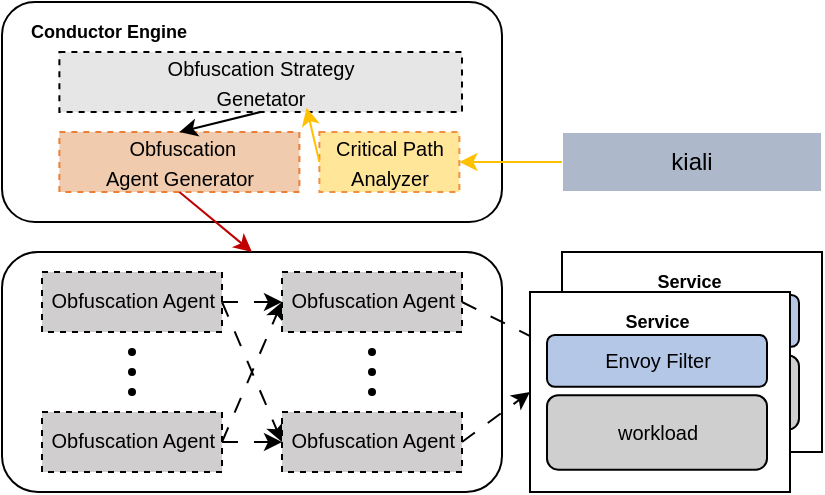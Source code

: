 <mxfile version="26.2.9">
  <diagram name="第 1 页" id="qtbnUa6J9ApBmLn-pT76">
    <mxGraphModel dx="870" dy="468" grid="1" gridSize="10" guides="1" tooltips="1" connect="1" arrows="1" fold="1" page="1" pageScale="1" pageWidth="827" pageHeight="1169" math="0" shadow="0">
      <root>
        <mxCell id="0" />
        <mxCell id="1" parent="0" />
        <mxCell id="pQrbv8YPV8smXKK3u01n-114" value="" style="group" vertex="1" connectable="0" parent="1">
          <mxGeometry x="370" y="180" width="130" height="100" as="geometry" />
        </mxCell>
        <mxCell id="pQrbv8YPV8smXKK3u01n-115" value="&lt;b&gt;&lt;font style=&quot;font-size: 9px;&quot;&gt;Service&amp;nbsp;&lt;/font&gt;&lt;/b&gt;" style="rounded=0;whiteSpace=wrap;html=1;align=center;verticalAlign=top;container=0;" vertex="1" parent="pQrbv8YPV8smXKK3u01n-114">
          <mxGeometry width="130" height="100" as="geometry" />
        </mxCell>
        <mxCell id="pQrbv8YPV8smXKK3u01n-116" value="&lt;font style=&quot;font-size: 10px;&quot;&gt;Envoy&amp;nbsp;&lt;/font&gt;&lt;span style=&quot;font-size: 10px; background-color: transparent; color: light-dark(rgb(0, 0, 0), rgb(255, 255, 255));&quot;&gt;Filter&amp;nbsp;&lt;/span&gt;&lt;span style=&quot;font-size: 10px; background-color: transparent; color: light-dark(rgb(0, 0, 0), rgb(255, 255, 255));&quot;&gt;(OA)&lt;/span&gt;" style="rounded=1;whiteSpace=wrap;html=1;fillColor=light-dark(#b4c7e7, #ededed);container=0;" vertex="1" parent="pQrbv8YPV8smXKK3u01n-114">
          <mxGeometry x="8.5" y="21.47" width="110" height="25.88" as="geometry" />
        </mxCell>
        <mxCell id="pQrbv8YPV8smXKK3u01n-117" value="&lt;font style=&quot;font-size: 10px;&quot;&gt;workload&lt;/font&gt;" style="rounded=1;whiteSpace=wrap;html=1;fillColor=#D0CFCF;container=0;" vertex="1" parent="pQrbv8YPV8smXKK3u01n-114">
          <mxGeometry x="8.5" y="51.62" width="110" height="37.2" as="geometry" />
        </mxCell>
        <mxCell id="pQrbv8YPV8smXKK3u01n-1" value="kiali" style="rounded=0;whiteSpace=wrap;html=1;fillColor=light-dark(#adb9ca, #ededed);strokeColor=light-dark(#ffffff, #ededed);" vertex="1" parent="1">
          <mxGeometry x="370" y="120" width="130" height="30" as="geometry" />
        </mxCell>
        <mxCell id="pQrbv8YPV8smXKK3u01n-73" value="&lt;b&gt;&lt;span style=&quot;font-size: 9px;&quot;&gt;&amp;nbsp; &amp;nbsp; &amp;nbsp;Conductor Engine&lt;/span&gt;&lt;/b&gt;" style="rounded=1;whiteSpace=wrap;html=1;align=left;verticalAlign=top;" vertex="1" parent="1">
          <mxGeometry x="90" y="55" width="250" height="110" as="geometry" />
        </mxCell>
        <mxCell id="pQrbv8YPV8smXKK3u01n-37" value="&lt;font style=&quot;font-size: 10px;&quot;&gt;Critical Path&lt;/font&gt;&lt;div&gt;&lt;font style=&quot;font-size: 10px;&quot;&gt;Analyzer&lt;/font&gt;&lt;/div&gt;" style="rounded=0;whiteSpace=wrap;html=1;fillColor=light-dark(#ffe699, #ededed);dashed=1;strokeColor=light-dark(#f09044, #ededed);" vertex="1" parent="1">
          <mxGeometry x="248.69" y="120" width="70" height="30" as="geometry" />
        </mxCell>
        <mxCell id="pQrbv8YPV8smXKK3u01n-38" value="&lt;span style=&quot;font-size: 10px; text-align: left;&quot;&gt;&amp;nbsp;Obfuscation Agent&lt;/span&gt;&lt;span style=&quot;text-align: left;&quot;&gt;&lt;font style=&quot;font-size: 10px;&quot;&gt;&amp;nbsp;Generator&lt;/font&gt;&lt;/span&gt;" style="rounded=0;whiteSpace=wrap;html=1;fillColor=light-dark(#f0cbad, #ededed);strokeColor=light-dark(#ed7e35, #ededed);dashed=1;" vertex="1" parent="1">
          <mxGeometry x="118.69" y="120" width="120" height="30" as="geometry" />
        </mxCell>
        <mxCell id="pQrbv8YPV8smXKK3u01n-39" value="&lt;font style=&quot;font-size: 10px;&quot;&gt;&lt;span style=&quot;text-align: left;&quot;&gt;Obfuscation&amp;nbsp;&lt;/span&gt;&lt;span style=&quot;text-align: left;&quot;&gt;S&lt;/span&gt;trategy&lt;/font&gt;&lt;div&gt;&lt;font style=&quot;font-size: 10px;&quot;&gt;Genetator&lt;/font&gt;&lt;/div&gt;" style="rounded=0;whiteSpace=wrap;html=1;fillColor=light-dark(#e7e6e6, #ededed);strokeColor=light-dark(#000000,#000000);dashed=1;" vertex="1" parent="1">
          <mxGeometry x="118.69" y="80" width="201.31" height="30" as="geometry" />
        </mxCell>
        <mxCell id="pQrbv8YPV8smXKK3u01n-40" value="" style="endArrow=classic;html=1;rounded=0;exitX=0;exitY=0.5;exitDx=0;exitDy=0;entryX=0.614;entryY=0.928;entryDx=0;entryDy=0;strokeColor=light-dark(#ffc000, #ededed);entryPerimeter=0;" edge="1" parent="1" source="pQrbv8YPV8smXKK3u01n-37" target="pQrbv8YPV8smXKK3u01n-39">
          <mxGeometry width="50" height="50" relative="1" as="geometry">
            <mxPoint x="158.69" y="300" as="sourcePoint" />
            <mxPoint x="208.69" y="250" as="targetPoint" />
            <Array as="points" />
          </mxGeometry>
        </mxCell>
        <mxCell id="pQrbv8YPV8smXKK3u01n-42" value="" style="curved=1;endArrow=classic;html=1;rounded=0;exitX=0.5;exitY=1;exitDx=0;exitDy=0;entryX=0.5;entryY=0;entryDx=0;entryDy=0;strokeColor=light-dark(#000000,#000000);" edge="1" parent="1" source="pQrbv8YPV8smXKK3u01n-39" target="pQrbv8YPV8smXKK3u01n-38">
          <mxGeometry width="50" height="50" relative="1" as="geometry">
            <mxPoint x="-31.31" y="180" as="sourcePoint" />
            <mxPoint x="18.69" y="130" as="targetPoint" />
            <Array as="points" />
          </mxGeometry>
        </mxCell>
        <mxCell id="pQrbv8YPV8smXKK3u01n-2" value="" style="endArrow=classic;html=1;rounded=0;exitX=0;exitY=0.5;exitDx=0;exitDy=0;entryX=1;entryY=0.5;entryDx=0;entryDy=0;fillColor=#fff2cc;strokeColor=light-dark(#ffc000, #6d5100);" edge="1" parent="1" source="pQrbv8YPV8smXKK3u01n-1" target="pQrbv8YPV8smXKK3u01n-37">
          <mxGeometry width="50" height="50" relative="1" as="geometry">
            <mxPoint x="400" y="190" as="sourcePoint" />
            <mxPoint x="450" y="140" as="targetPoint" />
            <Array as="points" />
          </mxGeometry>
        </mxCell>
        <mxCell id="qt35eCXLMZ2NVoNJmHUJ-14" value="" style="rounded=1;whiteSpace=wrap;html=1;container=0;" parent="1" vertex="1">
          <mxGeometry x="90" y="180" width="250" height="120" as="geometry" />
        </mxCell>
        <mxCell id="qt35eCXLMZ2NVoNJmHUJ-8" value="&lt;font style=&quot;font-size: 10px;&quot;&gt;&amp;nbsp;Obfuscation Agent&lt;/font&gt;" style="rounded=0;whiteSpace=wrap;html=1;verticalAlign=top;align=left;fillColor=light-dark(#d0cece, #ededed);dashed=1;container=0;" parent="1" vertex="1">
          <mxGeometry x="110" y="190" width="90" height="30" as="geometry" />
        </mxCell>
        <mxCell id="pQrbv8YPV8smXKK3u01n-7" value="" style="endArrow=classic;html=1;rounded=0;exitX=1;exitY=0.5;exitDx=0;exitDy=0;entryX=0;entryY=0.5;entryDx=0;entryDy=0;dashed=1;dashPattern=8 8;" edge="1" parent="1" source="qt35eCXLMZ2NVoNJmHUJ-8" target="pQrbv8YPV8smXKK3u01n-109">
          <mxGeometry width="50" height="50" relative="1" as="geometry">
            <mxPoint x="410" y="160" as="sourcePoint" />
            <mxPoint x="240" y="205" as="targetPoint" />
          </mxGeometry>
        </mxCell>
        <mxCell id="pQrbv8YPV8smXKK3u01n-9" value="" style="endArrow=classic;html=1;rounded=0;exitX=1;exitY=0.5;exitDx=0;exitDy=0;entryX=0;entryY=0.5;entryDx=0;entryDy=0;dashed=1;dashPattern=8 8;" edge="1" parent="1" source="pQrbv8YPV8smXKK3u01n-106" target="pQrbv8YPV8smXKK3u01n-109">
          <mxGeometry width="50" height="50" relative="1" as="geometry">
            <mxPoint x="200" y="275" as="sourcePoint" />
            <mxPoint x="240" y="205" as="targetPoint" />
          </mxGeometry>
        </mxCell>
        <mxCell id="pQrbv8YPV8smXKK3u01n-26" value="" style="endArrow=classic;html=1;rounded=0;exitX=1;exitY=0.5;exitDx=0;exitDy=0;entryX=0;entryY=0.5;entryDx=0;entryDy=0;dashed=1;dashPattern=8 8;" edge="1" parent="1" source="qt35eCXLMZ2NVoNJmHUJ-8" target="pQrbv8YPV8smXKK3u01n-110">
          <mxGeometry width="50" height="50" relative="1" as="geometry">
            <mxPoint x="210" y="225" as="sourcePoint" />
            <mxPoint x="240" y="275" as="targetPoint" />
          </mxGeometry>
        </mxCell>
        <mxCell id="pQrbv8YPV8smXKK3u01n-100" value="" style="endArrow=classic;html=1;rounded=0;exitX=1;exitY=0.5;exitDx=0;exitDy=0;entryX=0;entryY=0.5;entryDx=0;entryDy=0;dashed=1;dashPattern=8 8;" edge="1" parent="1" source="pQrbv8YPV8smXKK3u01n-106" target="pQrbv8YPV8smXKK3u01n-110">
          <mxGeometry width="50" height="50" relative="1" as="geometry">
            <mxPoint x="200" y="275" as="sourcePoint" />
            <mxPoint x="240" y="275" as="targetPoint" />
          </mxGeometry>
        </mxCell>
        <mxCell id="pQrbv8YPV8smXKK3u01n-106" value="&lt;span style=&quot;font-size: 10px;&quot;&gt;&amp;nbsp;Obfuscation Agent&lt;/span&gt;" style="rounded=0;whiteSpace=wrap;html=1;verticalAlign=top;align=left;fillColor=light-dark(#d0cece, #ededed);dashed=1;container=0;" vertex="1" parent="1">
          <mxGeometry x="110" y="260" width="90" height="30" as="geometry" />
        </mxCell>
        <mxCell id="pQrbv8YPV8smXKK3u01n-109" value="&lt;span style=&quot;font-size: 10px;&quot;&gt;&amp;nbsp;Obfuscation Agent&lt;/span&gt;" style="rounded=0;whiteSpace=wrap;html=1;verticalAlign=top;align=left;fillColor=light-dark(#d0cece, #ededed);dashed=1;container=0;" vertex="1" parent="1">
          <mxGeometry x="230" y="190" width="90" height="30" as="geometry" />
        </mxCell>
        <mxCell id="pQrbv8YPV8smXKK3u01n-110" value="&lt;span style=&quot;font-size: 10px;&quot;&gt;&amp;nbsp;Obfuscation Agent&lt;/span&gt;" style="rounded=0;whiteSpace=wrap;html=1;verticalAlign=top;align=left;fillColor=light-dark(#d0cece, #ededed);dashed=1;container=0;" vertex="1" parent="1">
          <mxGeometry x="230" y="260" width="90" height="30" as="geometry" />
        </mxCell>
        <mxCell id="pQrbv8YPV8smXKK3u01n-93" value="" style="ellipse;whiteSpace=wrap;html=1;aspect=fixed;fillColor=light-dark(#000000,#000000);strokeColor=light-dark(#ffffff, #ededed);container=0;" vertex="1" parent="1">
          <mxGeometry x="152.5" y="247.5" width="5" height="5" as="geometry" />
        </mxCell>
        <mxCell id="pQrbv8YPV8smXKK3u01n-94" value="" style="ellipse;whiteSpace=wrap;html=1;aspect=fixed;fillColor=light-dark(#000000,#000000);strokeColor=light-dark(#ffffff, #ededed);container=0;" vertex="1" parent="1">
          <mxGeometry x="152.5" y="237.5" width="5" height="5" as="geometry" />
        </mxCell>
        <mxCell id="pQrbv8YPV8smXKK3u01n-95" value="" style="ellipse;whiteSpace=wrap;html=1;aspect=fixed;fillColor=light-dark(#000000,#000000);strokeColor=light-dark(#ffffff, #ededed);container=0;" vertex="1" parent="1">
          <mxGeometry x="152.5" y="227.5" width="5" height="5" as="geometry" />
        </mxCell>
        <mxCell id="pQrbv8YPV8smXKK3u01n-97" value="" style="ellipse;whiteSpace=wrap;html=1;aspect=fixed;fillColor=light-dark(#000000,#000000);strokeColor=light-dark(#ffffff, #ededed);container=0;" vertex="1" parent="1">
          <mxGeometry x="272.5" y="247.5" width="5" height="5" as="geometry" />
        </mxCell>
        <mxCell id="pQrbv8YPV8smXKK3u01n-98" value="" style="ellipse;whiteSpace=wrap;html=1;aspect=fixed;fillColor=light-dark(#000000,#000000);strokeColor=light-dark(#ffffff, #ededed);container=0;" vertex="1" parent="1">
          <mxGeometry x="272.5" y="237.5" width="5" height="5" as="geometry" />
        </mxCell>
        <mxCell id="pQrbv8YPV8smXKK3u01n-99" value="" style="ellipse;whiteSpace=wrap;html=1;aspect=fixed;fillColor=light-dark(#000000,#000000);strokeColor=light-dark(#ffffff, #ededed);container=0;" vertex="1" parent="1">
          <mxGeometry x="272.5" y="227.5" width="5" height="5" as="geometry" />
        </mxCell>
        <mxCell id="qt35eCXLMZ2NVoNJmHUJ-15" value="" style="endArrow=classic;html=1;rounded=0;exitX=0.5;exitY=1;exitDx=0;exitDy=0;entryX=0.5;entryY=0;entryDx=0;entryDy=0;strokeColor=light-dark(#c00000, #ededed);" parent="1" source="pQrbv8YPV8smXKK3u01n-38" target="qt35eCXLMZ2NVoNJmHUJ-14" edge="1">
          <mxGeometry width="50" height="50" relative="1" as="geometry">
            <mxPoint x="370" y="310" as="sourcePoint" />
            <mxPoint x="420" y="260" as="targetPoint" />
            <Array as="points" />
          </mxGeometry>
        </mxCell>
        <mxCell id="pQrbv8YPV8smXKK3u01n-21" value="" style="endArrow=classic;html=1;rounded=0;exitX=1;exitY=0.5;exitDx=0;exitDy=0;dashed=1;dashPattern=8 8;entryX=0;entryY=0.5;entryDx=0;entryDy=0;" edge="1" parent="1" source="pQrbv8YPV8smXKK3u01n-109" target="pQrbv8YPV8smXKK3u01n-115">
          <mxGeometry width="50" height="50" relative="1" as="geometry">
            <mxPoint x="200" y="315" as="sourcePoint" />
            <mxPoint x="390" y="150" as="targetPoint" />
          </mxGeometry>
        </mxCell>
        <mxCell id="pQrbv8YPV8smXKK3u01n-112" value="" style="group" vertex="1" connectable="0" parent="1">
          <mxGeometry x="354" y="200" width="130" height="100" as="geometry" />
        </mxCell>
        <mxCell id="pQrbv8YPV8smXKK3u01n-60" value="&lt;b&gt;&lt;font style=&quot;font-size: 9px;&quot;&gt;Service&amp;nbsp;&lt;/font&gt;&lt;/b&gt;" style="rounded=0;whiteSpace=wrap;html=1;align=center;verticalAlign=top;container=0;" vertex="1" parent="pQrbv8YPV8smXKK3u01n-112">
          <mxGeometry width="130" height="100" as="geometry" />
        </mxCell>
        <mxCell id="pQrbv8YPV8smXKK3u01n-61" value="&lt;font style=&quot;font-size: 10px;&quot;&gt;Envoy&amp;nbsp;&lt;/font&gt;&lt;span style=&quot;font-size: 10px; background-color: transparent; color: light-dark(rgb(0, 0, 0), rgb(255, 255, 255));&quot;&gt;Filter&lt;/span&gt;" style="rounded=1;whiteSpace=wrap;html=1;fillColor=light-dark(#b4c7e7, #ededed);container=0;" vertex="1" parent="pQrbv8YPV8smXKK3u01n-112">
          <mxGeometry x="8.5" y="21.47" width="110" height="25.88" as="geometry" />
        </mxCell>
        <mxCell id="pQrbv8YPV8smXKK3u01n-62" value="&lt;font style=&quot;font-size: 10px;&quot;&gt;workload&lt;/font&gt;" style="rounded=1;whiteSpace=wrap;html=1;fillColor=#D0CFCF;container=0;" vertex="1" parent="pQrbv8YPV8smXKK3u01n-112">
          <mxGeometry x="8.5" y="51.62" width="110" height="37.2" as="geometry" />
        </mxCell>
        <mxCell id="pQrbv8YPV8smXKK3u01n-113" value="" style="endArrow=classic;html=1;rounded=0;exitX=1;exitY=0.5;exitDx=0;exitDy=0;entryX=0;entryY=0.5;entryDx=0;entryDy=0;dashed=1;dashPattern=8 8;" edge="1" parent="1" source="pQrbv8YPV8smXKK3u01n-110" target="pQrbv8YPV8smXKK3u01n-60">
          <mxGeometry width="50" height="50" relative="1" as="geometry">
            <mxPoint x="330" y="215" as="sourcePoint" />
            <mxPoint x="364" y="198" as="targetPoint" />
          </mxGeometry>
        </mxCell>
      </root>
    </mxGraphModel>
  </diagram>
</mxfile>
